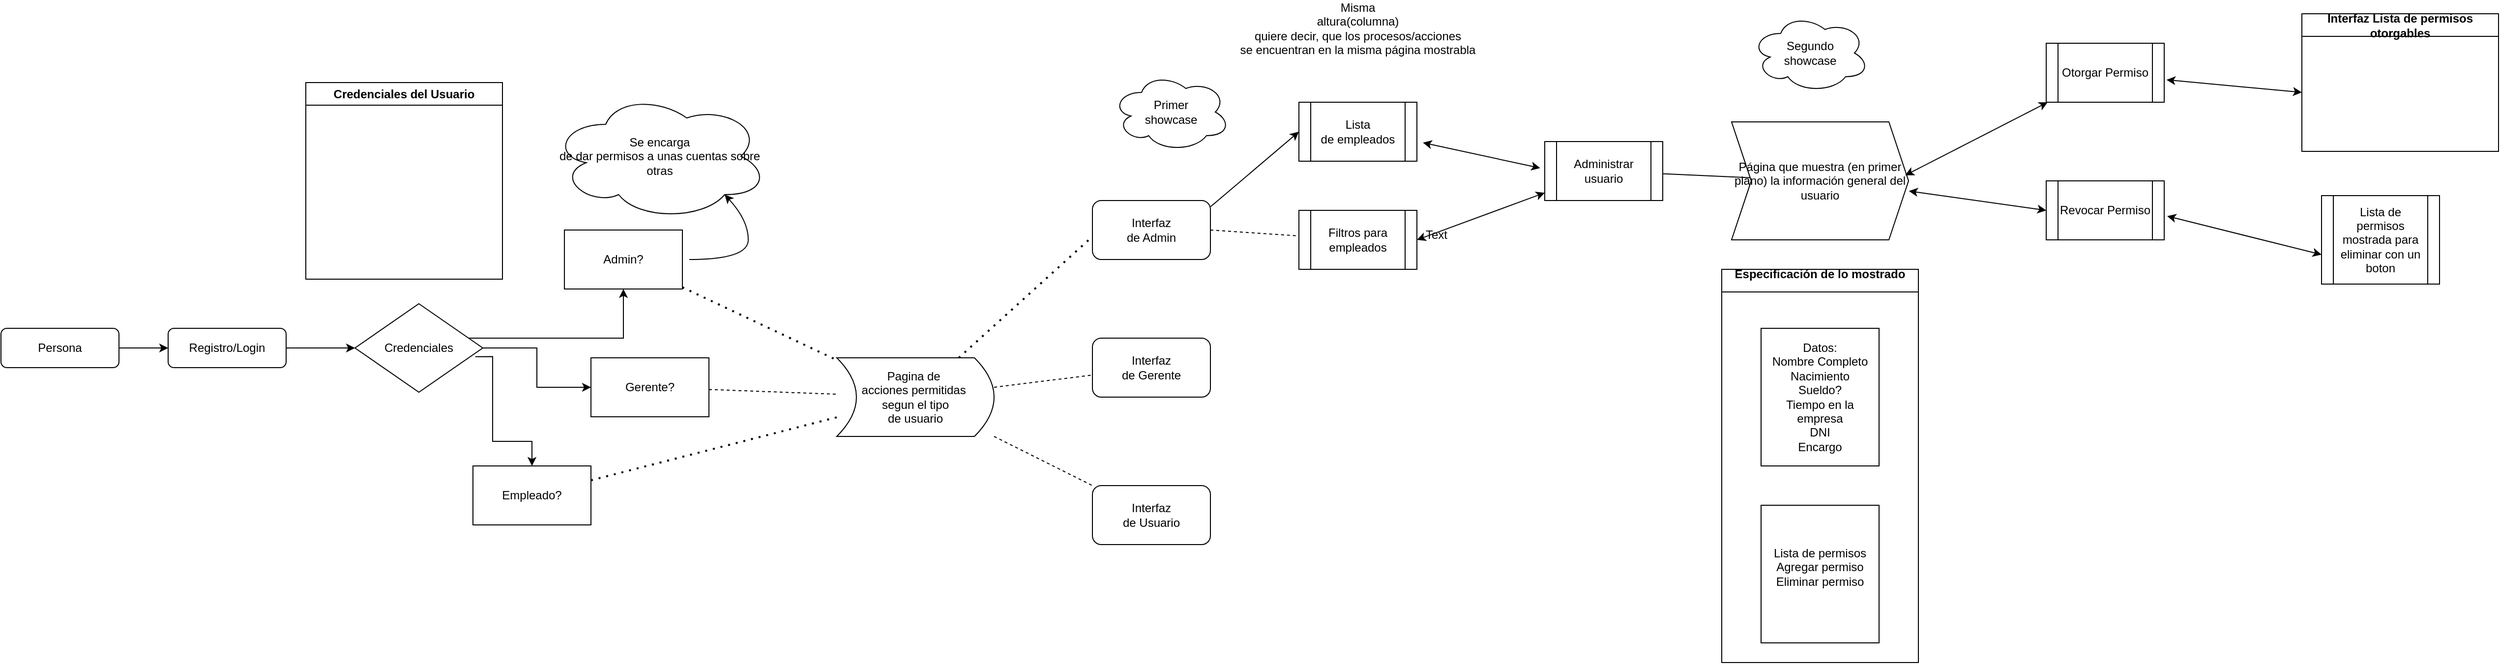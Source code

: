 <mxfile version="24.2.2" type="github">
  <diagram id="C5RBs43oDa-KdzZeNtuy" name="Page-1">
    <mxGraphModel dx="4310" dy="1915" grid="1" gridSize="10" guides="1" tooltips="1" connect="1" arrows="1" fold="1" page="1" pageScale="1" pageWidth="827" pageHeight="1169" math="0" shadow="0">
      <root>
        <mxCell id="WIyWlLk6GJQsqaUBKTNV-0" />
        <mxCell id="WIyWlLk6GJQsqaUBKTNV-1" parent="WIyWlLk6GJQsqaUBKTNV-0" />
        <mxCell id="QXl1rqGvK_N5IzJprdL_-4" value="" style="edgeStyle=orthogonalEdgeStyle;rounded=0;orthogonalLoop=1;jettySize=auto;html=1;" edge="1" parent="WIyWlLk6GJQsqaUBKTNV-1" source="WIyWlLk6GJQsqaUBKTNV-12">
          <mxGeometry relative="1" as="geometry">
            <mxPoint x="-50" y="360" as="targetPoint" />
          </mxGeometry>
        </mxCell>
        <mxCell id="WIyWlLk6GJQsqaUBKTNV-12" value="Persona" style="rounded=1;whiteSpace=wrap;html=1;fontSize=12;glass=0;strokeWidth=1;shadow=0;" parent="WIyWlLk6GJQsqaUBKTNV-1" vertex="1">
          <mxGeometry x="-220" y="340" width="120" height="40" as="geometry" />
        </mxCell>
        <mxCell id="QXl1rqGvK_N5IzJprdL_-7" style="edgeStyle=orthogonalEdgeStyle;rounded=0;orthogonalLoop=1;jettySize=auto;html=1;" edge="1" parent="WIyWlLk6GJQsqaUBKTNV-1" source="QXl1rqGvK_N5IzJprdL_-5" target="QXl1rqGvK_N5IzJprdL_-6">
          <mxGeometry relative="1" as="geometry" />
        </mxCell>
        <mxCell id="QXl1rqGvK_N5IzJprdL_-5" value="Registro/Login" style="rounded=1;whiteSpace=wrap;html=1;fontSize=12;glass=0;strokeWidth=1;shadow=0;" vertex="1" parent="WIyWlLk6GJQsqaUBKTNV-1">
          <mxGeometry x="-50" y="340" width="120" height="40" as="geometry" />
        </mxCell>
        <mxCell id="QXl1rqGvK_N5IzJprdL_-17" style="edgeStyle=orthogonalEdgeStyle;rounded=0;orthogonalLoop=1;jettySize=auto;html=1;" edge="1" parent="WIyWlLk6GJQsqaUBKTNV-1" source="QXl1rqGvK_N5IzJprdL_-6" target="QXl1rqGvK_N5IzJprdL_-15">
          <mxGeometry relative="1" as="geometry" />
        </mxCell>
        <mxCell id="QXl1rqGvK_N5IzJprdL_-18" style="edgeStyle=orthogonalEdgeStyle;rounded=0;orthogonalLoop=1;jettySize=auto;html=1;" edge="1" parent="WIyWlLk6GJQsqaUBKTNV-1" source="QXl1rqGvK_N5IzJprdL_-6" target="QXl1rqGvK_N5IzJprdL_-10">
          <mxGeometry relative="1" as="geometry">
            <Array as="points">
              <mxPoint x="413" y="350" />
            </Array>
          </mxGeometry>
        </mxCell>
        <mxCell id="QXl1rqGvK_N5IzJprdL_-6" value="Credenciales" style="rhombus;whiteSpace=wrap;html=1;" vertex="1" parent="WIyWlLk6GJQsqaUBKTNV-1">
          <mxGeometry x="140" y="315" width="130" height="90" as="geometry" />
        </mxCell>
        <mxCell id="QXl1rqGvK_N5IzJprdL_-8" value="Credenciales del Usuario" style="swimlane;whiteSpace=wrap;html=1;" vertex="1" parent="WIyWlLk6GJQsqaUBKTNV-1">
          <mxGeometry x="90" y="90" width="200" height="200" as="geometry" />
        </mxCell>
        <mxCell id="QXl1rqGvK_N5IzJprdL_-10" value="Admin?" style="whiteSpace=wrap;html=1;" vertex="1" parent="WIyWlLk6GJQsqaUBKTNV-1">
          <mxGeometry x="353" y="240" width="120" height="60" as="geometry" />
        </mxCell>
        <mxCell id="QXl1rqGvK_N5IzJprdL_-13" value="" style="edgeStyle=orthogonalEdgeStyle;rounded=0;orthogonalLoop=1;jettySize=auto;html=1;exitX=0.941;exitY=0.598;exitDx=0;exitDy=0;exitPerimeter=0;" edge="1" parent="WIyWlLk6GJQsqaUBKTNV-1" target="QXl1rqGvK_N5IzJprdL_-14" source="QXl1rqGvK_N5IzJprdL_-6">
          <mxGeometry relative="1" as="geometry">
            <mxPoint x="240.0" y="420.04" as="sourcePoint" />
            <Array as="points">
              <mxPoint x="280" y="369" />
              <mxPoint x="280" y="455" />
            </Array>
          </mxGeometry>
        </mxCell>
        <mxCell id="QXl1rqGvK_N5IzJprdL_-14" value="Empleado?" style="whiteSpace=wrap;html=1;" vertex="1" parent="WIyWlLk6GJQsqaUBKTNV-1">
          <mxGeometry x="260" y="480" width="120" height="60" as="geometry" />
        </mxCell>
        <mxCell id="QXl1rqGvK_N5IzJprdL_-15" value="Gerente?" style="whiteSpace=wrap;html=1;" vertex="1" parent="WIyWlLk6GJQsqaUBKTNV-1">
          <mxGeometry x="380" y="370" width="120" height="60" as="geometry" />
        </mxCell>
        <mxCell id="QXl1rqGvK_N5IzJprdL_-19" value="Se encarga&lt;div&gt;de dar permisos a unas cuentas sobre otras&lt;/div&gt;" style="ellipse;shape=cloud;whiteSpace=wrap;html=1;" vertex="1" parent="WIyWlLk6GJQsqaUBKTNV-1">
          <mxGeometry x="340" y="100" width="220" height="130" as="geometry" />
        </mxCell>
        <mxCell id="QXl1rqGvK_N5IzJprdL_-21" value="" style="curved=1;endArrow=classic;html=1;rounded=0;entryX=0.8;entryY=0.8;entryDx=0;entryDy=0;entryPerimeter=0;" edge="1" parent="WIyWlLk6GJQsqaUBKTNV-1" target="QXl1rqGvK_N5IzJprdL_-19">
          <mxGeometry width="50" height="50" relative="1" as="geometry">
            <mxPoint x="480" y="270" as="sourcePoint" />
            <mxPoint x="540" y="220" as="targetPoint" />
            <Array as="points">
              <mxPoint x="540" y="270" />
              <mxPoint x="540" y="230" />
            </Array>
          </mxGeometry>
        </mxCell>
        <mxCell id="QXl1rqGvK_N5IzJprdL_-22" value="Pagina de&amp;nbsp;&lt;div&gt;acciones permitidas&amp;nbsp;&lt;/div&gt;&lt;div&gt;segun el tipo&lt;/div&gt;&lt;div&gt;de usuario&lt;/div&gt;" style="shape=dataStorage;whiteSpace=wrap;html=1;fixedSize=1;direction=west;" vertex="1" parent="WIyWlLk6GJQsqaUBKTNV-1">
          <mxGeometry x="630" y="370" width="160" height="80" as="geometry" />
        </mxCell>
        <mxCell id="QXl1rqGvK_N5IzJprdL_-23" value="" style="endArrow=none;dashed=1;html=1;rounded=0;" edge="1" parent="WIyWlLk6GJQsqaUBKTNV-1" source="QXl1rqGvK_N5IzJprdL_-15" target="QXl1rqGvK_N5IzJprdL_-22">
          <mxGeometry width="50" height="50" relative="1" as="geometry">
            <mxPoint x="500" y="470" as="sourcePoint" />
            <mxPoint x="570.711" y="420" as="targetPoint" />
          </mxGeometry>
        </mxCell>
        <mxCell id="QXl1rqGvK_N5IzJprdL_-24" value="" style="endArrow=none;dashed=1;html=1;dashPattern=1 3;strokeWidth=2;rounded=0;" edge="1" parent="WIyWlLk6GJQsqaUBKTNV-1" source="QXl1rqGvK_N5IzJprdL_-14" target="QXl1rqGvK_N5IzJprdL_-22">
          <mxGeometry width="50" height="50" relative="1" as="geometry">
            <mxPoint x="380" y="560" as="sourcePoint" />
            <mxPoint x="450.711" y="510" as="targetPoint" />
          </mxGeometry>
        </mxCell>
        <mxCell id="QXl1rqGvK_N5IzJprdL_-25" value="" style="endArrow=none;dashed=1;html=1;dashPattern=1 3;strokeWidth=2;rounded=0;" edge="1" parent="WIyWlLk6GJQsqaUBKTNV-1" source="QXl1rqGvK_N5IzJprdL_-10" target="QXl1rqGvK_N5IzJprdL_-22">
          <mxGeometry width="50" height="50" relative="1" as="geometry">
            <mxPoint x="473" y="320" as="sourcePoint" />
            <mxPoint x="543.711" y="270" as="targetPoint" />
          </mxGeometry>
        </mxCell>
        <mxCell id="QXl1rqGvK_N5IzJprdL_-26" value="Interfaz&lt;div&gt;de Admin&lt;/div&gt;" style="rounded=1;whiteSpace=wrap;html=1;" vertex="1" parent="WIyWlLk6GJQsqaUBKTNV-1">
          <mxGeometry x="890" y="210" width="120" height="60" as="geometry" />
        </mxCell>
        <mxCell id="QXl1rqGvK_N5IzJprdL_-27" value="Interfaz&lt;div&gt;de Gerente&lt;/div&gt;" style="rounded=1;whiteSpace=wrap;html=1;" vertex="1" parent="WIyWlLk6GJQsqaUBKTNV-1">
          <mxGeometry x="890" y="350" width="120" height="60" as="geometry" />
        </mxCell>
        <mxCell id="QXl1rqGvK_N5IzJprdL_-28" value="Interfaz&lt;div&gt;de Usuario&lt;/div&gt;" style="rounded=1;whiteSpace=wrap;html=1;" vertex="1" parent="WIyWlLk6GJQsqaUBKTNV-1">
          <mxGeometry x="890" y="500" width="120" height="60" as="geometry" />
        </mxCell>
        <mxCell id="QXl1rqGvK_N5IzJprdL_-29" value="" style="endArrow=none;dashed=1;html=1;dashPattern=1 3;strokeWidth=2;rounded=0;entryX=-0.011;entryY=0.631;entryDx=0;entryDy=0;entryPerimeter=0;" edge="1" parent="WIyWlLk6GJQsqaUBKTNV-1" source="QXl1rqGvK_N5IzJprdL_-22" target="QXl1rqGvK_N5IzJprdL_-26">
          <mxGeometry width="50" height="50" relative="1" as="geometry">
            <mxPoint x="790" y="460" as="sourcePoint" />
            <mxPoint x="860.711" y="410" as="targetPoint" />
          </mxGeometry>
        </mxCell>
        <mxCell id="QXl1rqGvK_N5IzJprdL_-31" value="" style="endArrow=none;dashed=1;html=1;rounded=0;" edge="1" parent="WIyWlLk6GJQsqaUBKTNV-1" source="QXl1rqGvK_N5IzJprdL_-22" target="QXl1rqGvK_N5IzJprdL_-27">
          <mxGeometry width="50" height="50" relative="1" as="geometry">
            <mxPoint x="790" y="460" as="sourcePoint" />
            <mxPoint x="860.711" y="410" as="targetPoint" />
          </mxGeometry>
        </mxCell>
        <mxCell id="QXl1rqGvK_N5IzJprdL_-32" value="" style="endArrow=none;dashed=1;html=1;rounded=0;" edge="1" parent="WIyWlLk6GJQsqaUBKTNV-1" source="QXl1rqGvK_N5IzJprdL_-22" target="QXl1rqGvK_N5IzJprdL_-28">
          <mxGeometry width="50" height="50" relative="1" as="geometry">
            <mxPoint x="790" y="460" as="sourcePoint" />
            <mxPoint x="860.711" y="410" as="targetPoint" />
          </mxGeometry>
        </mxCell>
        <mxCell id="QXl1rqGvK_N5IzJprdL_-33" value="" style="endArrow=classic;html=1;rounded=0;exitX=1.003;exitY=0.103;exitDx=0;exitDy=0;exitPerimeter=0;entryX=0;entryY=0.5;entryDx=0;entryDy=0;" edge="1" parent="WIyWlLk6GJQsqaUBKTNV-1" source="QXl1rqGvK_N5IzJprdL_-26" target="QXl1rqGvK_N5IzJprdL_-35">
          <mxGeometry width="50" height="50" relative="1" as="geometry">
            <mxPoint x="1030" y="230" as="sourcePoint" />
            <mxPoint x="1080" y="180" as="targetPoint" />
          </mxGeometry>
        </mxCell>
        <mxCell id="QXl1rqGvK_N5IzJprdL_-34" value="Administrar usuario" style="shape=process;whiteSpace=wrap;html=1;backgroundOutline=1;" vertex="1" parent="WIyWlLk6GJQsqaUBKTNV-1">
          <mxGeometry x="1350" y="150" width="120" height="60" as="geometry" />
        </mxCell>
        <mxCell id="QXl1rqGvK_N5IzJprdL_-35" value="Lista&lt;div&gt;de empleados&lt;/div&gt;" style="shape=process;whiteSpace=wrap;html=1;backgroundOutline=1;" vertex="1" parent="WIyWlLk6GJQsqaUBKTNV-1">
          <mxGeometry x="1100" y="110" width="120" height="60" as="geometry" />
        </mxCell>
        <mxCell id="QXl1rqGvK_N5IzJprdL_-36" value="Primer&lt;div&gt;showcase&lt;/div&gt;" style="ellipse;shape=cloud;whiteSpace=wrap;html=1;" vertex="1" parent="WIyWlLk6GJQsqaUBKTNV-1">
          <mxGeometry x="910" y="80" width="120" height="80" as="geometry" />
        </mxCell>
        <mxCell id="QXl1rqGvK_N5IzJprdL_-37" value="Filtros para empleados" style="shape=process;whiteSpace=wrap;html=1;backgroundOutline=1;" vertex="1" parent="WIyWlLk6GJQsqaUBKTNV-1">
          <mxGeometry x="1100" y="220" width="120" height="60" as="geometry" />
        </mxCell>
        <mxCell id="QXl1rqGvK_N5IzJprdL_-39" value="" style="endArrow=none;dashed=1;html=1;rounded=0;" edge="1" parent="WIyWlLk6GJQsqaUBKTNV-1" target="QXl1rqGvK_N5IzJprdL_-37">
          <mxGeometry width="50" height="50" relative="1" as="geometry">
            <mxPoint x="1010" y="240" as="sourcePoint" />
            <mxPoint x="1060" y="190" as="targetPoint" />
          </mxGeometry>
        </mxCell>
        <mxCell id="QXl1rqGvK_N5IzJprdL_-49" value="" style="endArrow=classic;startArrow=classic;html=1;rounded=0;exitX=1.051;exitY=0.686;exitDx=0;exitDy=0;exitPerimeter=0;entryX=-0.039;entryY=0.45;entryDx=0;entryDy=0;entryPerimeter=0;" edge="1" parent="WIyWlLk6GJQsqaUBKTNV-1" source="QXl1rqGvK_N5IzJprdL_-35" target="QXl1rqGvK_N5IzJprdL_-34">
          <mxGeometry width="50" height="50" relative="1" as="geometry">
            <mxPoint x="1260" y="190" as="sourcePoint" />
            <mxPoint x="1310" y="140" as="targetPoint" />
          </mxGeometry>
        </mxCell>
        <mxCell id="QXl1rqGvK_N5IzJprdL_-50" value="" style="endArrow=classic;startArrow=classic;html=1;rounded=0;exitX=1;exitY=0.5;exitDx=0;exitDy=0;exitPerimeter=0;" edge="1" parent="WIyWlLk6GJQsqaUBKTNV-1" source="QXl1rqGvK_N5IzJprdL_-37" target="QXl1rqGvK_N5IzJprdL_-34">
          <mxGeometry width="50" height="50" relative="1" as="geometry">
            <mxPoint x="1220" y="237" as="sourcePoint" />
            <mxPoint x="1339" y="223" as="targetPoint" />
          </mxGeometry>
        </mxCell>
        <mxCell id="QXl1rqGvK_N5IzJprdL_-51" value="Text" style="text;html=1;align=center;verticalAlign=middle;whiteSpace=wrap;rounded=0;" vertex="1" parent="WIyWlLk6GJQsqaUBKTNV-1">
          <mxGeometry x="1210" y="230" width="60" height="30" as="geometry" />
        </mxCell>
        <mxCell id="QXl1rqGvK_N5IzJprdL_-53" value="Misma&lt;div&gt;altura(columna)&lt;/div&gt;&lt;div&gt;quiere decir, que los procesos/acciones&lt;/div&gt;&lt;div&gt;se encuentran en la misma página mostrabla&lt;/div&gt;" style="text;html=1;align=center;verticalAlign=middle;whiteSpace=wrap;rounded=0;" vertex="1" parent="WIyWlLk6GJQsqaUBKTNV-1">
          <mxGeometry x="890" y="20" width="540" height="30" as="geometry" />
        </mxCell>
        <mxCell id="QXl1rqGvK_N5IzJprdL_-55" value="Otorgar Permiso" style="shape=process;whiteSpace=wrap;html=1;backgroundOutline=1;" vertex="1" parent="WIyWlLk6GJQsqaUBKTNV-1">
          <mxGeometry x="1860" y="50" width="120" height="60" as="geometry" />
        </mxCell>
        <mxCell id="QXl1rqGvK_N5IzJprdL_-56" value="Página que muestra (en primer plano) la información general del usuario" style="shape=step;perimeter=stepPerimeter;whiteSpace=wrap;html=1;fixedSize=1;" vertex="1" parent="WIyWlLk6GJQsqaUBKTNV-1">
          <mxGeometry x="1540" y="130" width="180" height="120" as="geometry" />
        </mxCell>
        <mxCell id="QXl1rqGvK_N5IzJprdL_-57" value="Segundo&lt;div&gt;showcase&lt;/div&gt;" style="ellipse;shape=cloud;whiteSpace=wrap;html=1;" vertex="1" parent="WIyWlLk6GJQsqaUBKTNV-1">
          <mxGeometry x="1560" y="20" width="120" height="80" as="geometry" />
        </mxCell>
        <mxCell id="QXl1rqGvK_N5IzJprdL_-58" value="Especificación de lo mostrado&lt;div&gt;&lt;br&gt;&lt;/div&gt;" style="swimlane;whiteSpace=wrap;html=1;" vertex="1" parent="WIyWlLk6GJQsqaUBKTNV-1">
          <mxGeometry x="1530" y="280" width="200" height="400" as="geometry" />
        </mxCell>
        <mxCell id="QXl1rqGvK_N5IzJprdL_-59" value="Datos:&lt;div&gt;Nombre Completo&lt;/div&gt;&lt;div&gt;Nacimiento&lt;/div&gt;&lt;div&gt;Sueldo?&lt;/div&gt;&lt;div&gt;Tiempo en la empresa&lt;/div&gt;&lt;div&gt;DNI&lt;/div&gt;&lt;div&gt;Encargo&lt;/div&gt;" style="whiteSpace=wrap;html=1;" vertex="1" parent="QXl1rqGvK_N5IzJprdL_-58">
          <mxGeometry x="40" y="60" width="120" height="140" as="geometry" />
        </mxCell>
        <mxCell id="QXl1rqGvK_N5IzJprdL_-60" value="&lt;div&gt;Lista de permisos&lt;/div&gt;&lt;div&gt;Agregar permiso&lt;/div&gt;&lt;div&gt;Eliminar permiso&lt;/div&gt;&lt;div&gt;&lt;br&gt;&lt;/div&gt;" style="whiteSpace=wrap;html=1;" vertex="1" parent="QXl1rqGvK_N5IzJprdL_-58">
          <mxGeometry x="40" y="240" width="120" height="140" as="geometry" />
        </mxCell>
        <mxCell id="QXl1rqGvK_N5IzJprdL_-62" value="" style="endArrow=classic;startArrow=classic;html=1;rounded=0;exitX=0.981;exitY=0.453;exitDx=0;exitDy=0;exitPerimeter=0;" edge="1" parent="WIyWlLk6GJQsqaUBKTNV-1" source="QXl1rqGvK_N5IzJprdL_-56" target="QXl1rqGvK_N5IzJprdL_-55">
          <mxGeometry width="50" height="50" relative="1" as="geometry">
            <mxPoint x="1780" y="180" as="sourcePoint" />
            <mxPoint x="1830" y="130" as="targetPoint" />
          </mxGeometry>
        </mxCell>
        <mxCell id="QXl1rqGvK_N5IzJprdL_-63" value="" style="endArrow=none;html=1;rounded=0;" edge="1" parent="WIyWlLk6GJQsqaUBKTNV-1" source="QXl1rqGvK_N5IzJprdL_-34" target="QXl1rqGvK_N5IzJprdL_-56">
          <mxGeometry width="50" height="50" relative="1" as="geometry">
            <mxPoint x="1490" y="220" as="sourcePoint" />
            <mxPoint x="1540" y="170" as="targetPoint" />
          </mxGeometry>
        </mxCell>
        <mxCell id="QXl1rqGvK_N5IzJprdL_-64" value="Revocar Permiso" style="shape=process;whiteSpace=wrap;html=1;backgroundOutline=1;" vertex="1" parent="WIyWlLk6GJQsqaUBKTNV-1">
          <mxGeometry x="1860" y="190" width="120" height="60" as="geometry" />
        </mxCell>
        <mxCell id="QXl1rqGvK_N5IzJprdL_-65" value="" style="endArrow=classic;startArrow=classic;html=1;rounded=0;exitX=1.002;exitY=0.586;exitDx=0;exitDy=0;exitPerimeter=0;entryX=0;entryY=0.5;entryDx=0;entryDy=0;" edge="1" parent="WIyWlLk6GJQsqaUBKTNV-1" source="QXl1rqGvK_N5IzJprdL_-56" target="QXl1rqGvK_N5IzJprdL_-64">
          <mxGeometry width="50" height="50" relative="1" as="geometry">
            <mxPoint x="1780" y="240" as="sourcePoint" />
            <mxPoint x="1830" y="190" as="targetPoint" />
          </mxGeometry>
        </mxCell>
        <mxCell id="QXl1rqGvK_N5IzJprdL_-66" value="" style="endArrow=classic;startArrow=classic;html=1;rounded=0;exitX=1.02;exitY=0.62;exitDx=0;exitDy=0;exitPerimeter=0;" edge="1" parent="WIyWlLk6GJQsqaUBKTNV-1" source="QXl1rqGvK_N5IzJprdL_-55">
          <mxGeometry width="50" height="50" relative="1" as="geometry">
            <mxPoint x="2060" y="140" as="sourcePoint" />
            <mxPoint x="2120" y="100" as="targetPoint" />
          </mxGeometry>
        </mxCell>
        <mxCell id="QXl1rqGvK_N5IzJprdL_-68" value="Interfaz Lista de permisos otorgables" style="swimlane;whiteSpace=wrap;html=1;" vertex="1" parent="WIyWlLk6GJQsqaUBKTNV-1">
          <mxGeometry x="2120" y="20" width="200" height="140" as="geometry" />
        </mxCell>
        <mxCell id="QXl1rqGvK_N5IzJprdL_-71" value="" style="endArrow=classic;startArrow=classic;html=1;rounded=0;exitX=1.025;exitY=0.597;exitDx=0;exitDy=0;exitPerimeter=0;entryX=0;entryY=0.667;entryDx=0;entryDy=0;entryPerimeter=0;" edge="1" parent="WIyWlLk6GJQsqaUBKTNV-1" source="QXl1rqGvK_N5IzJprdL_-64" target="QXl1rqGvK_N5IzJprdL_-72">
          <mxGeometry width="50" height="50" relative="1" as="geometry">
            <mxPoint x="1990" y="250" as="sourcePoint" />
            <mxPoint x="2120.0" y="290" as="targetPoint" />
          </mxGeometry>
        </mxCell>
        <mxCell id="QXl1rqGvK_N5IzJprdL_-72" value="Lista de permisos mostrada para eliminar con un boton" style="shape=process;whiteSpace=wrap;html=1;backgroundOutline=1;" vertex="1" parent="WIyWlLk6GJQsqaUBKTNV-1">
          <mxGeometry x="2140" y="205" width="120" height="90" as="geometry" />
        </mxCell>
      </root>
    </mxGraphModel>
  </diagram>
</mxfile>

